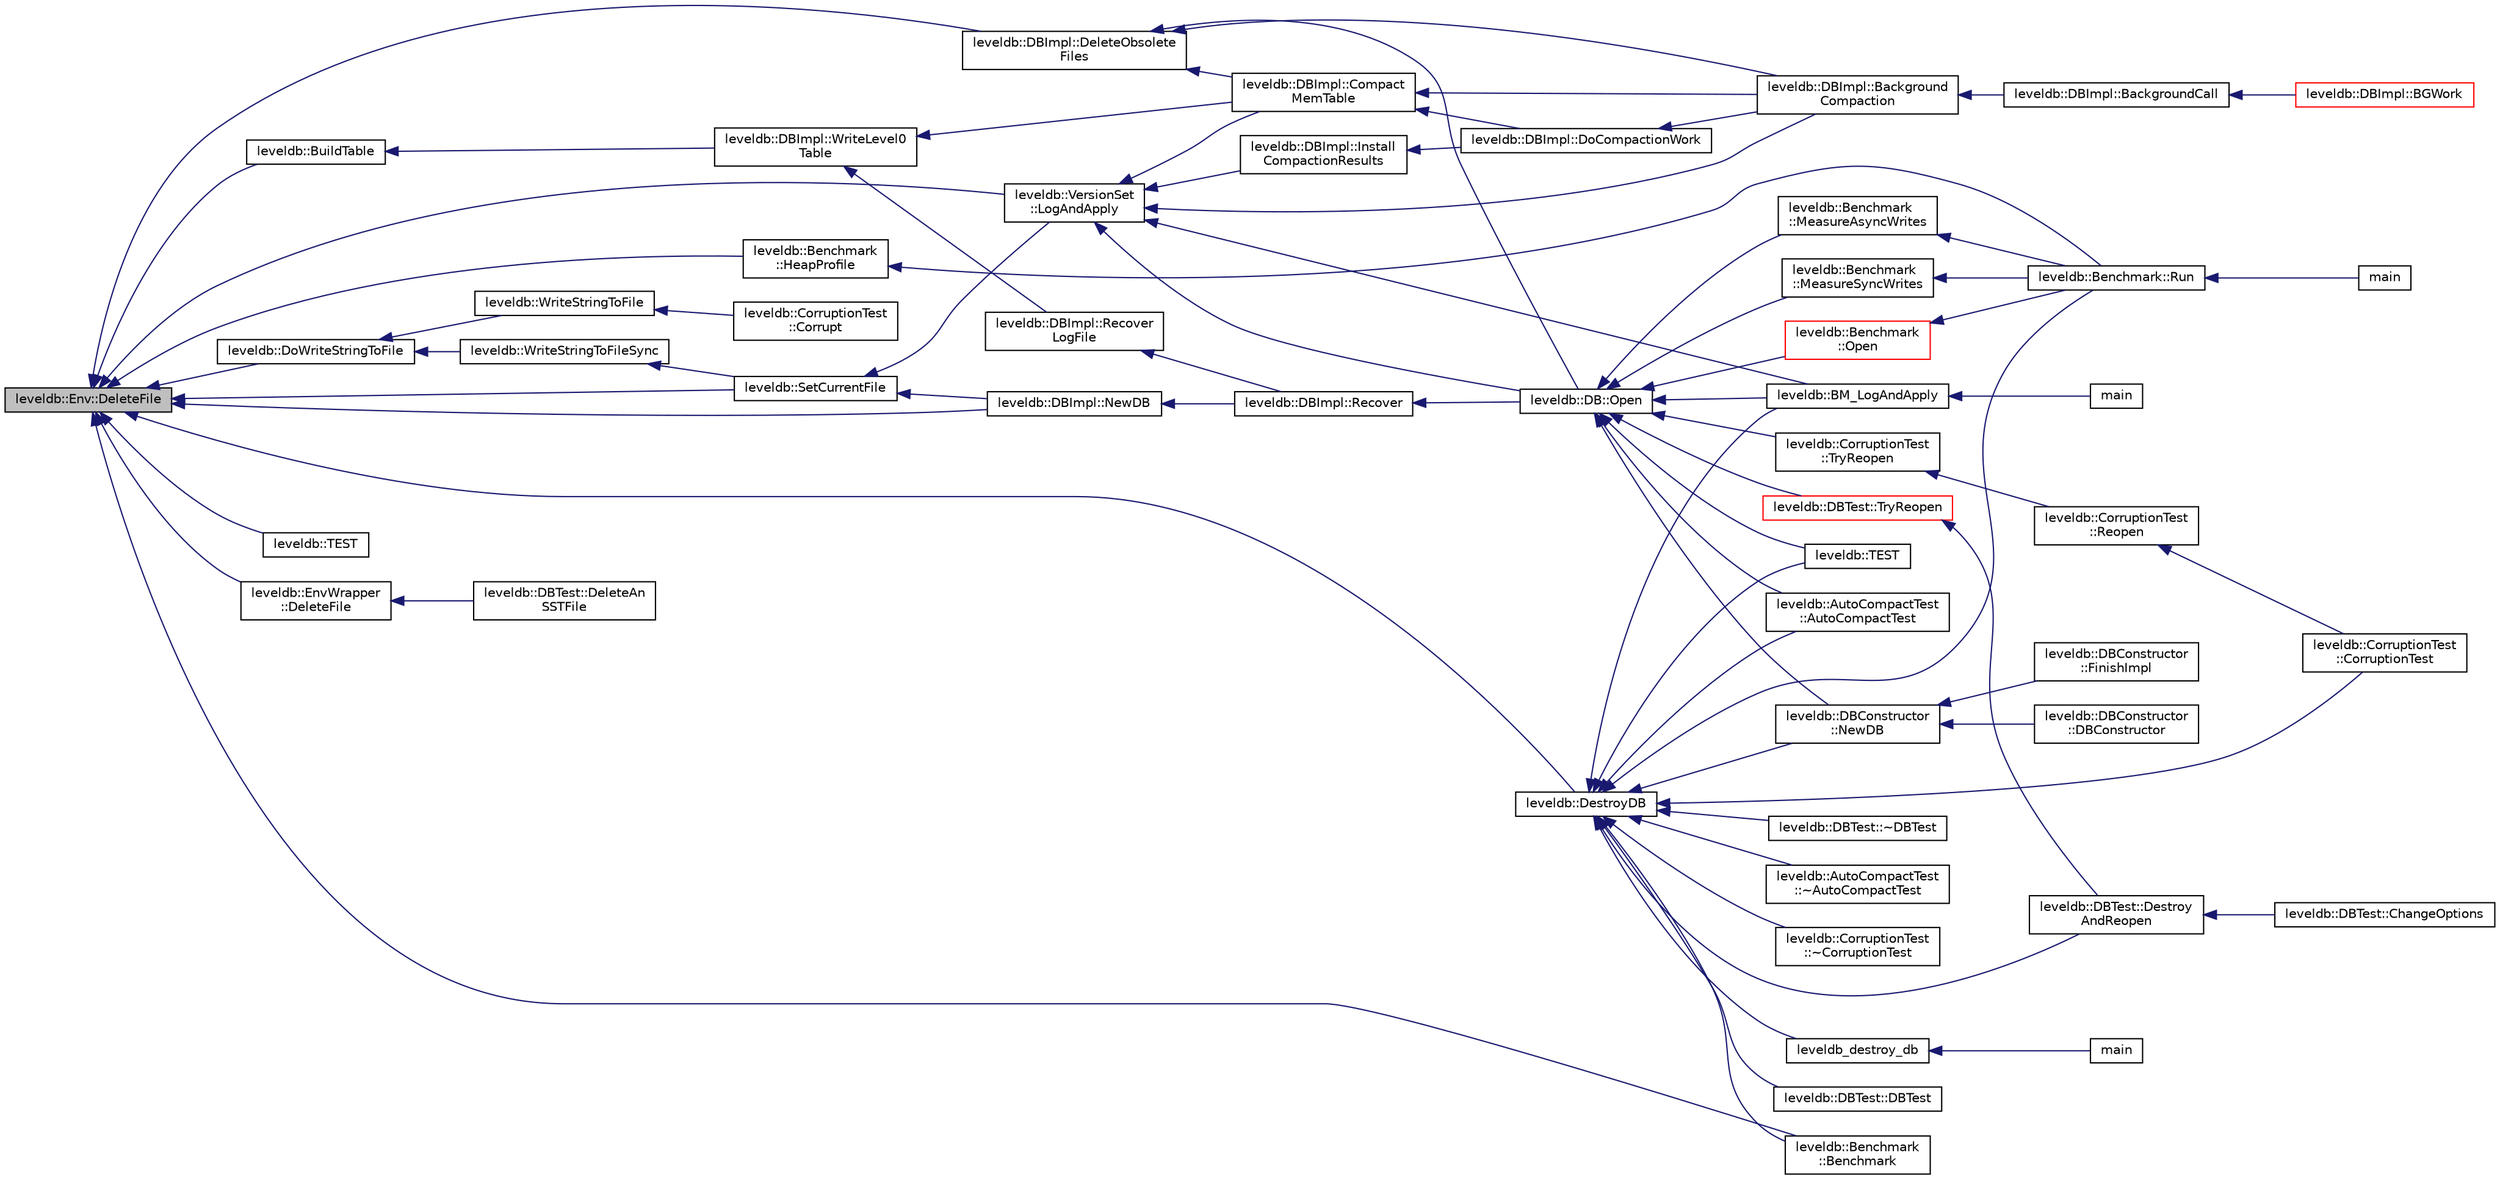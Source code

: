 digraph "leveldb::Env::DeleteFile"
{
  edge [fontname="Helvetica",fontsize="10",labelfontname="Helvetica",labelfontsize="10"];
  node [fontname="Helvetica",fontsize="10",shape=record];
  rankdir="LR";
  Node1 [label="leveldb::Env::DeleteFile",height=0.2,width=0.4,color="black", fillcolor="grey75", style="filled" fontcolor="black"];
  Node1 -> Node2 [dir="back",color="midnightblue",fontsize="10",style="solid"];
  Node2 [label="leveldb::BuildTable",height=0.2,width=0.4,color="black", fillcolor="white", style="filled",URL="$namespaceleveldb.html#a10e102da98819e1a1f9b254241482e65"];
  Node2 -> Node3 [dir="back",color="midnightblue",fontsize="10",style="solid"];
  Node3 [label="leveldb::DBImpl::WriteLevel0\lTable",height=0.2,width=0.4,color="black", fillcolor="white", style="filled",URL="$classleveldb_1_1_d_b_impl.html#a6b1b87947df08e63ea9389722f943943"];
  Node3 -> Node4 [dir="back",color="midnightblue",fontsize="10",style="solid"];
  Node4 [label="leveldb::DBImpl::Recover\lLogFile",height=0.2,width=0.4,color="black", fillcolor="white", style="filled",URL="$classleveldb_1_1_d_b_impl.html#ac9e2ce8c5013d78ba19e8417f94fdad8"];
  Node4 -> Node5 [dir="back",color="midnightblue",fontsize="10",style="solid"];
  Node5 [label="leveldb::DBImpl::Recover",height=0.2,width=0.4,color="black", fillcolor="white", style="filled",URL="$classleveldb_1_1_d_b_impl.html#aa9a573026c03e8485471f583316943b0"];
  Node5 -> Node6 [dir="back",color="midnightblue",fontsize="10",style="solid"];
  Node6 [label="leveldb::DB::Open",height=0.2,width=0.4,color="black", fillcolor="white", style="filled",URL="$classleveldb_1_1_d_b.html#ac1da2b48e911287d86f3a3bfa0f851fe"];
  Node6 -> Node7 [dir="back",color="midnightblue",fontsize="10",style="solid"];
  Node7 [label="leveldb::AutoCompactTest\l::AutoCompactTest",height=0.2,width=0.4,color="black", fillcolor="white", style="filled",URL="$classleveldb_1_1_auto_compact_test.html#a31fe0ded855f188fac1650c70849760c"];
  Node6 -> Node8 [dir="back",color="midnightblue",fontsize="10",style="solid"];
  Node8 [label="leveldb::CorruptionTest\l::TryReopen",height=0.2,width=0.4,color="black", fillcolor="white", style="filled",URL="$classleveldb_1_1_corruption_test.html#aaba7c05f06400ef45d1af5cb95f66a57"];
  Node8 -> Node9 [dir="back",color="midnightblue",fontsize="10",style="solid"];
  Node9 [label="leveldb::CorruptionTest\l::Reopen",height=0.2,width=0.4,color="black", fillcolor="white", style="filled",URL="$classleveldb_1_1_corruption_test.html#aa2051faee6b6542d35ebdcf99918a713"];
  Node9 -> Node10 [dir="back",color="midnightblue",fontsize="10",style="solid"];
  Node10 [label="leveldb::CorruptionTest\l::CorruptionTest",height=0.2,width=0.4,color="black", fillcolor="white", style="filled",URL="$classleveldb_1_1_corruption_test.html#a9940767db260b1e4e60b8bcedc50217c"];
  Node6 -> Node11 [dir="back",color="midnightblue",fontsize="10",style="solid"];
  Node11 [label="leveldb::Benchmark\l::Open",height=0.2,width=0.4,color="red", fillcolor="white", style="filled",URL="$classleveldb_1_1_benchmark.html#a89a3b0da75e6cd2ffb879358e5dd82a6"];
  Node11 -> Node12 [dir="back",color="midnightblue",fontsize="10",style="solid"];
  Node12 [label="leveldb::Benchmark::Run",height=0.2,width=0.4,color="black", fillcolor="white", style="filled",URL="$classleveldb_1_1_benchmark.html#a2f262afa0c7d10fcf531fe9657fba490"];
  Node12 -> Node13 [dir="back",color="midnightblue",fontsize="10",style="solid"];
  Node13 [label="main",height=0.2,width=0.4,color="black", fillcolor="white", style="filled",URL="$db__bench_8cc.html#a3c04138a5bfe5d72780bb7e82a18e627"];
  Node6 -> Node14 [dir="back",color="midnightblue",fontsize="10",style="solid"];
  Node14 [label="leveldb::Benchmark\l::MeasureAsyncWrites",height=0.2,width=0.4,color="black", fillcolor="white", style="filled",URL="$classleveldb_1_1_benchmark.html#a93f93835e288185005d25cf08037bed9"];
  Node14 -> Node12 [dir="back",color="midnightblue",fontsize="10",style="solid"];
  Node6 -> Node15 [dir="back",color="midnightblue",fontsize="10",style="solid"];
  Node15 [label="leveldb::Benchmark\l::MeasureSyncWrites",height=0.2,width=0.4,color="black", fillcolor="white", style="filled",URL="$classleveldb_1_1_benchmark.html#ac7b13fb940cff41f5acc5dc99d93d36c"];
  Node15 -> Node12 [dir="back",color="midnightblue",fontsize="10",style="solid"];
  Node6 -> Node16 [dir="back",color="midnightblue",fontsize="10",style="solid"];
  Node16 [label="leveldb::DBTest::TryReopen",height=0.2,width=0.4,color="red", fillcolor="white", style="filled",URL="$classleveldb_1_1_d_b_test.html#aee588b2d13db6be2a651a8fabeac5c79"];
  Node16 -> Node17 [dir="back",color="midnightblue",fontsize="10",style="solid"];
  Node17 [label="leveldb::DBTest::Destroy\lAndReopen",height=0.2,width=0.4,color="black", fillcolor="white", style="filled",URL="$classleveldb_1_1_d_b_test.html#ab798a43e7feab6dddc8fa1eb7a5f61f6"];
  Node17 -> Node18 [dir="back",color="midnightblue",fontsize="10",style="solid"];
  Node18 [label="leveldb::DBTest::ChangeOptions",height=0.2,width=0.4,color="black", fillcolor="white", style="filled",URL="$classleveldb_1_1_d_b_test.html#a587534fe403016f15cf1997ef7a40836"];
  Node6 -> Node19 [dir="back",color="midnightblue",fontsize="10",style="solid"];
  Node19 [label="leveldb::TEST",height=0.2,width=0.4,color="black", fillcolor="white", style="filled",URL="$namespaceleveldb.html#a88d6fdcb16ed4edc65da40f383e6f23b"];
  Node6 -> Node20 [dir="back",color="midnightblue",fontsize="10",style="solid"];
  Node20 [label="leveldb::BM_LogAndApply",height=0.2,width=0.4,color="black", fillcolor="white", style="filled",URL="$namespaceleveldb.html#af9cf6ec167c9b6f25fd050ab6fb67a90"];
  Node20 -> Node21 [dir="back",color="midnightblue",fontsize="10",style="solid"];
  Node21 [label="main",height=0.2,width=0.4,color="black", fillcolor="white", style="filled",URL="$db__test_8cc.html#a3c04138a5bfe5d72780bb7e82a18e627"];
  Node6 -> Node22 [dir="back",color="midnightblue",fontsize="10",style="solid"];
  Node22 [label="leveldb::DBConstructor\l::NewDB",height=0.2,width=0.4,color="black", fillcolor="white", style="filled",URL="$classleveldb_1_1_d_b_constructor.html#ac48bfe871db8558b57427843465e6c65"];
  Node22 -> Node23 [dir="back",color="midnightblue",fontsize="10",style="solid"];
  Node23 [label="leveldb::DBConstructor\l::DBConstructor",height=0.2,width=0.4,color="black", fillcolor="white", style="filled",URL="$classleveldb_1_1_d_b_constructor.html#ae27ecdd7732629b08c25a63f82dfd4a9"];
  Node22 -> Node24 [dir="back",color="midnightblue",fontsize="10",style="solid"];
  Node24 [label="leveldb::DBConstructor\l::FinishImpl",height=0.2,width=0.4,color="black", fillcolor="white", style="filled",URL="$classleveldb_1_1_d_b_constructor.html#a554d8e348d9135ff72a43a03c647c261"];
  Node3 -> Node25 [dir="back",color="midnightblue",fontsize="10",style="solid"];
  Node25 [label="leveldb::DBImpl::Compact\lMemTable",height=0.2,width=0.4,color="black", fillcolor="white", style="filled",URL="$classleveldb_1_1_d_b_impl.html#affe08e583b60dc854760d60f63db9364"];
  Node25 -> Node26 [dir="back",color="midnightblue",fontsize="10",style="solid"];
  Node26 [label="leveldb::DBImpl::Background\lCompaction",height=0.2,width=0.4,color="black", fillcolor="white", style="filled",URL="$classleveldb_1_1_d_b_impl.html#af8d8c2abc99da12f82a594b6a7d43e35"];
  Node26 -> Node27 [dir="back",color="midnightblue",fontsize="10",style="solid"];
  Node27 [label="leveldb::DBImpl::BackgroundCall",height=0.2,width=0.4,color="black", fillcolor="white", style="filled",URL="$classleveldb_1_1_d_b_impl.html#a0b9829a3bc7b5a119819c6b04b557ab0"];
  Node27 -> Node28 [dir="back",color="midnightblue",fontsize="10",style="solid"];
  Node28 [label="leveldb::DBImpl::BGWork",height=0.2,width=0.4,color="red", fillcolor="white", style="filled",URL="$classleveldb_1_1_d_b_impl.html#ac5e1a8fcf9852a3b3f9712f135f13fa7"];
  Node25 -> Node29 [dir="back",color="midnightblue",fontsize="10",style="solid"];
  Node29 [label="leveldb::DBImpl::DoCompactionWork",height=0.2,width=0.4,color="black", fillcolor="white", style="filled",URL="$classleveldb_1_1_d_b_impl.html#a75d505d0959b9efda825cf07b078d0c6"];
  Node29 -> Node26 [dir="back",color="midnightblue",fontsize="10",style="solid"];
  Node1 -> Node30 [dir="back",color="midnightblue",fontsize="10",style="solid"];
  Node30 [label="leveldb::Benchmark\l::Benchmark",height=0.2,width=0.4,color="black", fillcolor="white", style="filled",URL="$classleveldb_1_1_benchmark.html#a05d001d05283f6d1d589d417b42aa736"];
  Node1 -> Node31 [dir="back",color="midnightblue",fontsize="10",style="solid"];
  Node31 [label="leveldb::Benchmark\l::HeapProfile",height=0.2,width=0.4,color="black", fillcolor="white", style="filled",URL="$classleveldb_1_1_benchmark.html#aa7050ec2b08b3a47315a6d2d969b5119"];
  Node31 -> Node12 [dir="back",color="midnightblue",fontsize="10",style="solid"];
  Node1 -> Node32 [dir="back",color="midnightblue",fontsize="10",style="solid"];
  Node32 [label="leveldb::DBImpl::NewDB",height=0.2,width=0.4,color="black", fillcolor="white", style="filled",URL="$classleveldb_1_1_d_b_impl.html#acfd8ee23923b6a2afb3016831d751b9b"];
  Node32 -> Node5 [dir="back",color="midnightblue",fontsize="10",style="solid"];
  Node1 -> Node33 [dir="back",color="midnightblue",fontsize="10",style="solid"];
  Node33 [label="leveldb::DBImpl::DeleteObsolete\lFiles",height=0.2,width=0.4,color="black", fillcolor="white", style="filled",URL="$classleveldb_1_1_d_b_impl.html#a193cbda79a60ec9d3b83991cf7be91cf"];
  Node33 -> Node25 [dir="back",color="midnightblue",fontsize="10",style="solid"];
  Node33 -> Node26 [dir="back",color="midnightblue",fontsize="10",style="solid"];
  Node33 -> Node6 [dir="back",color="midnightblue",fontsize="10",style="solid"];
  Node1 -> Node34 [dir="back",color="midnightblue",fontsize="10",style="solid"];
  Node34 [label="leveldb::DestroyDB",height=0.2,width=0.4,color="black", fillcolor="white", style="filled",URL="$namespaceleveldb.html#a5b0819d4d4adc2147b5e91a5553fd7dc"];
  Node34 -> Node7 [dir="back",color="midnightblue",fontsize="10",style="solid"];
  Node34 -> Node35 [dir="back",color="midnightblue",fontsize="10",style="solid"];
  Node35 [label="leveldb::AutoCompactTest\l::~AutoCompactTest",height=0.2,width=0.4,color="black", fillcolor="white", style="filled",URL="$classleveldb_1_1_auto_compact_test.html#a671873887bb99ee3731add4298a8df0b"];
  Node34 -> Node36 [dir="back",color="midnightblue",fontsize="10",style="solid"];
  Node36 [label="leveldb_destroy_db",height=0.2,width=0.4,color="black", fillcolor="white", style="filled",URL="$c_8h.html#a265873c54a9e6080278da4f957a6a183"];
  Node36 -> Node37 [dir="back",color="midnightblue",fontsize="10",style="solid"];
  Node37 [label="main",height=0.2,width=0.4,color="black", fillcolor="white", style="filled",URL="$c__test_8c.html#a3c04138a5bfe5d72780bb7e82a18e627"];
  Node34 -> Node10 [dir="back",color="midnightblue",fontsize="10",style="solid"];
  Node34 -> Node38 [dir="back",color="midnightblue",fontsize="10",style="solid"];
  Node38 [label="leveldb::CorruptionTest\l::~CorruptionTest",height=0.2,width=0.4,color="black", fillcolor="white", style="filled",URL="$classleveldb_1_1_corruption_test.html#a4086f02f771d78d4ce242c14b0e392d9"];
  Node34 -> Node30 [dir="back",color="midnightblue",fontsize="10",style="solid"];
  Node34 -> Node12 [dir="back",color="midnightblue",fontsize="10",style="solid"];
  Node34 -> Node39 [dir="back",color="midnightblue",fontsize="10",style="solid"];
  Node39 [label="leveldb::DBTest::DBTest",height=0.2,width=0.4,color="black", fillcolor="white", style="filled",URL="$classleveldb_1_1_d_b_test.html#afc6fc9512e900de6ee10c5db15b22930"];
  Node34 -> Node40 [dir="back",color="midnightblue",fontsize="10",style="solid"];
  Node40 [label="leveldb::DBTest::~DBTest",height=0.2,width=0.4,color="black", fillcolor="white", style="filled",URL="$classleveldb_1_1_d_b_test.html#a2268045d59c3a74bba03877819e36b55"];
  Node34 -> Node17 [dir="back",color="midnightblue",fontsize="10",style="solid"];
  Node34 -> Node19 [dir="back",color="midnightblue",fontsize="10",style="solid"];
  Node34 -> Node20 [dir="back",color="midnightblue",fontsize="10",style="solid"];
  Node34 -> Node22 [dir="back",color="midnightblue",fontsize="10",style="solid"];
  Node1 -> Node41 [dir="back",color="midnightblue",fontsize="10",style="solid"];
  Node41 [label="leveldb::SetCurrentFile",height=0.2,width=0.4,color="black", fillcolor="white", style="filled",URL="$namespaceleveldb.html#a73133aa2e18928553d14913491b094e7"];
  Node41 -> Node32 [dir="back",color="midnightblue",fontsize="10",style="solid"];
  Node41 -> Node42 [dir="back",color="midnightblue",fontsize="10",style="solid"];
  Node42 [label="leveldb::VersionSet\l::LogAndApply",height=0.2,width=0.4,color="black", fillcolor="white", style="filled",URL="$classleveldb_1_1_version_set.html#ac1d014901be7095ace1aaec0cf391fb6"];
  Node42 -> Node25 [dir="back",color="midnightblue",fontsize="10",style="solid"];
  Node42 -> Node26 [dir="back",color="midnightblue",fontsize="10",style="solid"];
  Node42 -> Node43 [dir="back",color="midnightblue",fontsize="10",style="solid"];
  Node43 [label="leveldb::DBImpl::Install\lCompactionResults",height=0.2,width=0.4,color="black", fillcolor="white", style="filled",URL="$classleveldb_1_1_d_b_impl.html#a2c3c024febfab909b6e0741a382178ad"];
  Node43 -> Node29 [dir="back",color="midnightblue",fontsize="10",style="solid"];
  Node42 -> Node6 [dir="back",color="midnightblue",fontsize="10",style="solid"];
  Node42 -> Node20 [dir="back",color="midnightblue",fontsize="10",style="solid"];
  Node1 -> Node42 [dir="back",color="midnightblue",fontsize="10",style="solid"];
  Node1 -> Node44 [dir="back",color="midnightblue",fontsize="10",style="solid"];
  Node44 [label="leveldb::TEST",height=0.2,width=0.4,color="black", fillcolor="white", style="filled",URL="$namespaceleveldb.html#a0bec4396e504d47207110edc4a11f302"];
  Node1 -> Node45 [dir="back",color="midnightblue",fontsize="10",style="solid"];
  Node45 [label="leveldb::EnvWrapper\l::DeleteFile",height=0.2,width=0.4,color="black", fillcolor="white", style="filled",URL="$classleveldb_1_1_env_wrapper.html#af99d37829c3806a0e05979f5a7eb35af"];
  Node45 -> Node46 [dir="back",color="midnightblue",fontsize="10",style="solid"];
  Node46 [label="leveldb::DBTest::DeleteAn\lSSTFile",height=0.2,width=0.4,color="black", fillcolor="white", style="filled",URL="$classleveldb_1_1_d_b_test.html#abcb2ebeb0733670d7634079c587426d2"];
  Node1 -> Node47 [dir="back",color="midnightblue",fontsize="10",style="solid"];
  Node47 [label="leveldb::DoWriteStringToFile",height=0.2,width=0.4,color="black", fillcolor="white", style="filled",URL="$namespaceleveldb.html#aa5ed0db6cd0c178b3131214f98effefa"];
  Node47 -> Node48 [dir="back",color="midnightblue",fontsize="10",style="solid"];
  Node48 [label="leveldb::WriteStringToFile",height=0.2,width=0.4,color="black", fillcolor="white", style="filled",URL="$namespaceleveldb.html#ae01563eb18a8527096b54d60251351cb"];
  Node48 -> Node49 [dir="back",color="midnightblue",fontsize="10",style="solid"];
  Node49 [label="leveldb::CorruptionTest\l::Corrupt",height=0.2,width=0.4,color="black", fillcolor="white", style="filled",URL="$classleveldb_1_1_corruption_test.html#a22060ac0a3697640cdcf36973339b646"];
  Node47 -> Node50 [dir="back",color="midnightblue",fontsize="10",style="solid"];
  Node50 [label="leveldb::WriteStringToFileSync",height=0.2,width=0.4,color="black", fillcolor="white", style="filled",URL="$namespaceleveldb.html#aaa2ccf468819a9d769dd0bf38674a6e9"];
  Node50 -> Node41 [dir="back",color="midnightblue",fontsize="10",style="solid"];
}
